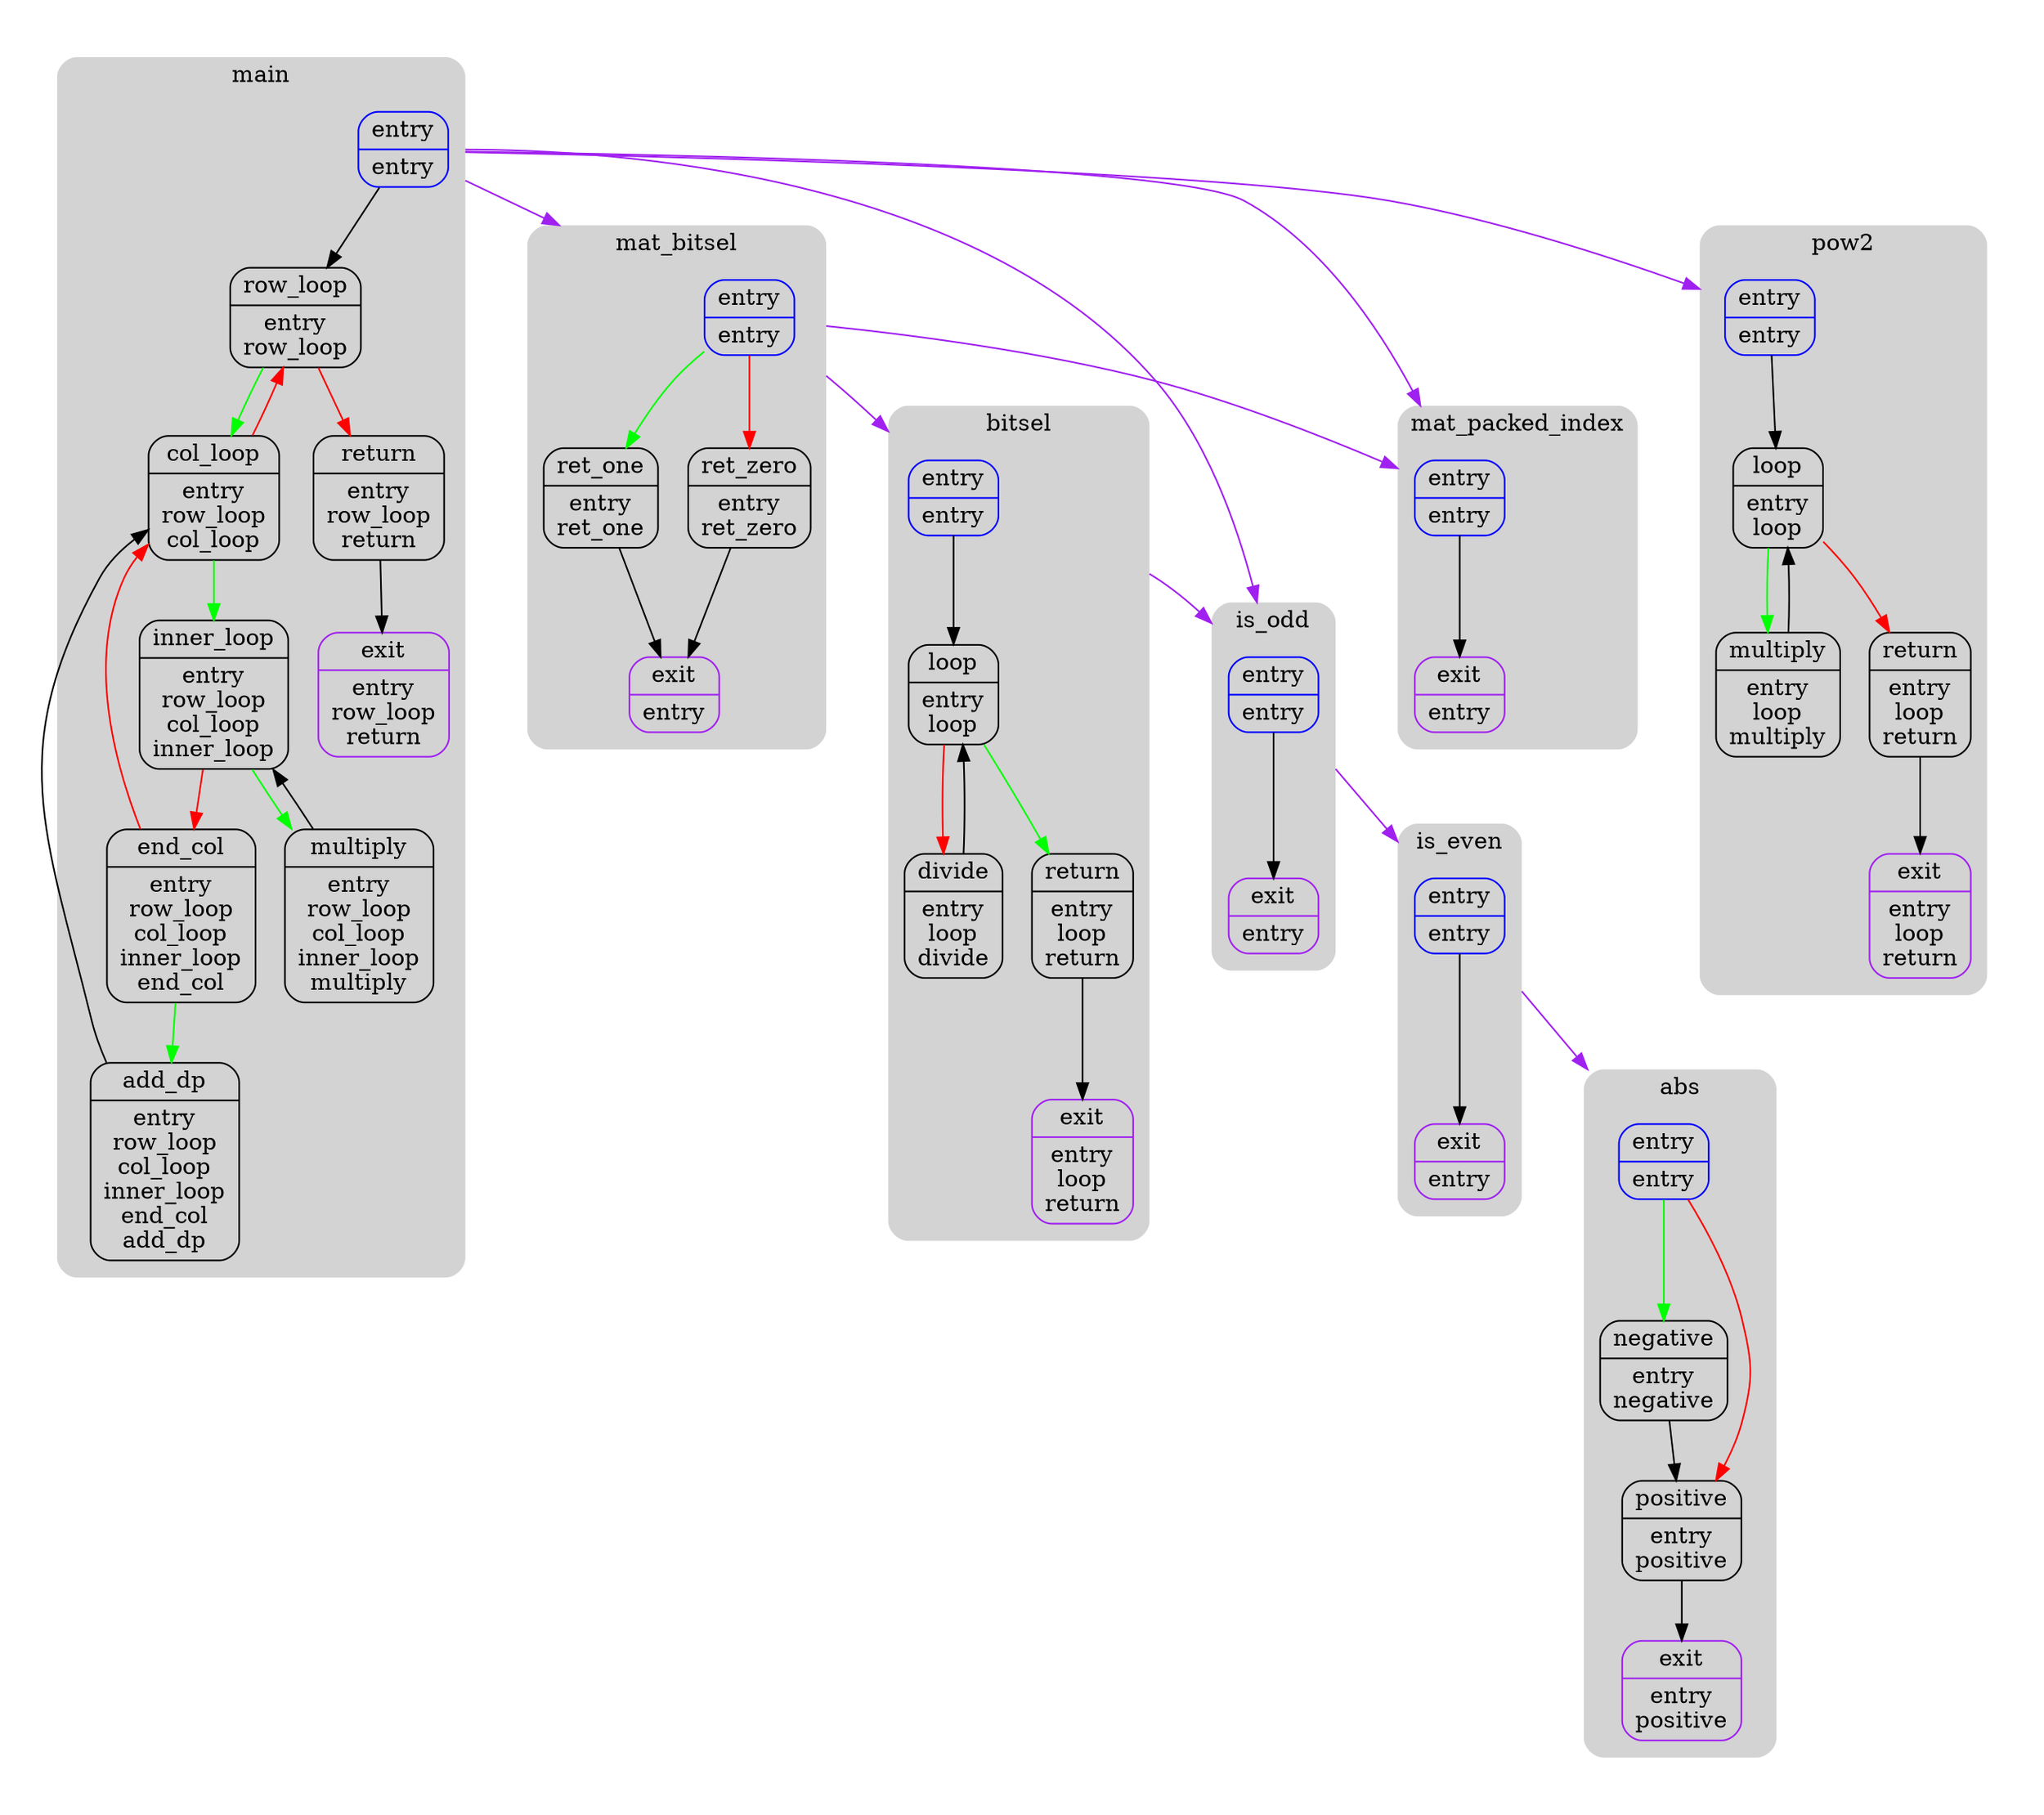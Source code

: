 digraph G {
  compound=true
  subgraph cluster_ {
    peripheries=0
    subgraph cluster_0_wrapper {
      peripheries=0
      margin=15
      subgraph cluster_0 {
        label="main"
        color=darkgray
        style=rounded
        bgcolor=lightgray
        margin=10
        cluster_0_0[label="{entry|entry}",shape=Mrecord,color=blue]
        cluster_0_1[label="{row_loop|entry\nrow_loop}",shape=Mrecord,color=black]
        cluster_0_2[label="{col_loop|entry\nrow_loop\ncol_loop}",shape=Mrecord,color=black]
        cluster_0_3[label="{inner_loop|entry\nrow_loop\ncol_loop\ninner_loop}",shape=Mrecord,color=black]
        cluster_0_4[label="{multiply|entry\nrow_loop\ncol_loop\ninner_loop\nmultiply}",shape=Mrecord,color=black]
        cluster_0_5[label="{end_col|entry\nrow_loop\ncol_loop\ninner_loop\nend_col}",shape=Mrecord,color=black]
        cluster_0_6[label="{add_dp|entry\nrow_loop\ncol_loop\ninner_loop\nend_col\nadd_dp}",shape=Mrecord,color=black]
        cluster_0_7[label="{return|entry\nrow_loop\nreturn}",shape=Mrecord,color=black]
        cluster_0_exit[label="{exit|entry\nrow_loop\nreturn}",shape=Mrecord,color=purple]
        cluster_0_0 -> cluster_0_1
        cluster_0_1 -> cluster_0_2 [color=green]
        cluster_0_1 -> cluster_0_7 [color=red]
        cluster_0_2 -> cluster_0_3 [color=green]
        cluster_0_2 -> cluster_0_1 [color=red]
        cluster_0_3 -> cluster_0_4 [color=green]
        cluster_0_3 -> cluster_0_5 [color=red]
        cluster_0_4 -> cluster_0_3
        cluster_0_5 -> cluster_0_6 [color=green]
        cluster_0_5 -> cluster_0_2 [color=red]
        cluster_0_6 -> cluster_0_2
        cluster_0_7 -> cluster_0_exit [color=black]
      }
    }
    subgraph cluster_1_wrapper {
      peripheries=0
      margin=15
      subgraph cluster_1 {
        label="mat_bitsel"
        color=darkgray
        style=rounded
        bgcolor=lightgray
        margin=10
        cluster_1_0[label="{entry|entry}",shape=Mrecord,color=blue]
        cluster_1_1[label="{ret_one|entry\nret_one}",shape=Mrecord,color=black]
        cluster_1_2[label="{ret_zero|entry\nret_zero}",shape=Mrecord,color=black]
        cluster_1_exit[label="{exit|entry}",shape=Mrecord,color=purple]
        cluster_1_0 -> cluster_1_1 [color=green]
        cluster_1_0 -> cluster_1_2 [color=red]
        cluster_1_1 -> cluster_1_exit [color=black]
        cluster_1_2 -> cluster_1_exit [color=black]
      }
    }
    subgraph cluster_2_wrapper {
      peripheries=0
      margin=15
      subgraph cluster_2 {
        label="mat_packed_index"
        color=darkgray
        style=rounded
        bgcolor=lightgray
        margin=10
        cluster_2_0[label="{entry|entry}",shape=Mrecord,color=blue]
        cluster_2_exit[label="{exit|entry}",shape=Mrecord,color=purple]
        cluster_2_0 -> cluster_2_exit [color=black]
      }
    }
    subgraph cluster_3_wrapper {
      peripheries=0
      margin=15
      subgraph cluster_3 {
        label="pow2"
        color=darkgray
        style=rounded
        bgcolor=lightgray
        margin=10
        cluster_3_0[label="{entry|entry}",shape=Mrecord,color=blue]
        cluster_3_1[label="{loop|entry\nloop}",shape=Mrecord,color=black]
        cluster_3_2[label="{multiply|entry\nloop\nmultiply}",shape=Mrecord,color=black]
        cluster_3_3[label="{return|entry\nloop\nreturn}",shape=Mrecord,color=black]
        cluster_3_exit[label="{exit|entry\nloop\nreturn}",shape=Mrecord,color=purple]
        cluster_3_0 -> cluster_3_1
        cluster_3_1 -> cluster_3_2 [color=green]
        cluster_3_1 -> cluster_3_3 [color=red]
        cluster_3_2 -> cluster_3_1
        cluster_3_3 -> cluster_3_exit [color=black]
      }
    }
    subgraph cluster_4_wrapper {
      peripheries=0
      margin=15
      subgraph cluster_4 {
        label="bitsel"
        color=darkgray
        style=rounded
        bgcolor=lightgray
        margin=10
        cluster_4_0[label="{entry|entry}",shape=Mrecord,color=blue]
        cluster_4_1[label="{loop|entry\nloop}",shape=Mrecord,color=black]
        cluster_4_2[label="{divide|entry\nloop\ndivide}",shape=Mrecord,color=black]
        cluster_4_3[label="{return|entry\nloop\nreturn}",shape=Mrecord,color=black]
        cluster_4_exit[label="{exit|entry\nloop\nreturn}",shape=Mrecord,color=purple]
        cluster_4_0 -> cluster_4_1
        cluster_4_1 -> cluster_4_3 [color=green]
        cluster_4_1 -> cluster_4_2 [color=red]
        cluster_4_2 -> cluster_4_1
        cluster_4_3 -> cluster_4_exit [color=black]
      }
    }
    subgraph cluster_5_wrapper {
      peripheries=0
      margin=15
      subgraph cluster_5 {
        label="abs"
        color=darkgray
        style=rounded
        bgcolor=lightgray
        margin=10
        cluster_5_0[label="{entry|entry}",shape=Mrecord,color=blue]
        cluster_5_1[label="{negative|entry\nnegative}",shape=Mrecord,color=black]
        cluster_5_2[label="{positive|entry\npositive}",shape=Mrecord,color=black]
        cluster_5_exit[label="{exit|entry\npositive}",shape=Mrecord,color=purple]
        cluster_5_0 -> cluster_5_1 [color=green]
        cluster_5_0 -> cluster_5_2 [color=red]
        cluster_5_1 -> cluster_5_2
        cluster_5_2 -> cluster_5_exit [color=black]
      }
    }
    subgraph cluster_6_wrapper {
      peripheries=0
      margin=15
      subgraph cluster_6 {
        label="is_even"
        color=darkgray
        style=rounded
        bgcolor=lightgray
        margin=10
        cluster_6_0[label="{entry|entry}",shape=Mrecord,color=blue]
        cluster_6_exit[label="{exit|entry}",shape=Mrecord,color=purple]
        cluster_6_0 -> cluster_6_exit [color=black]
      }
    }
    subgraph cluster_7_wrapper {
      peripheries=0
      margin=15
      subgraph cluster_7 {
        label="is_odd"
        color=darkgray
        style=rounded
        bgcolor=lightgray
        margin=10
        cluster_7_0[label="{entry|entry}",shape=Mrecord,color=blue]
        cluster_7_exit[label="{exit|entry}",shape=Mrecord,color=purple]
        cluster_7_0 -> cluster_7_exit [color=black]
      }
    }
    cluster_0_0 -> cluster_1_0 [color=purple,lhead=cluster_1,ltail=cluster_0]
    cluster_0_0 -> cluster_7_0 [color=purple,lhead=cluster_7,ltail=cluster_0]
    cluster_0_0 -> cluster_2_0 [color=purple,lhead=cluster_2,ltail=cluster_0]
    cluster_0_0 -> cluster_3_0 [color=purple,lhead=cluster_3,ltail=cluster_0]
    cluster_1_0 -> cluster_2_0 [color=purple,lhead=cluster_2,ltail=cluster_1]
    cluster_1_0 -> cluster_4_0 [color=purple,lhead=cluster_4,ltail=cluster_1]
    cluster_4_0 -> cluster_7_0 [color=purple,lhead=cluster_7,ltail=cluster_4]
    cluster_6_0 -> cluster_5_0 [color=purple,lhead=cluster_5,ltail=cluster_6]
    cluster_7_0 -> cluster_6_0 [color=purple,lhead=cluster_6,ltail=cluster_7]
  }
}
